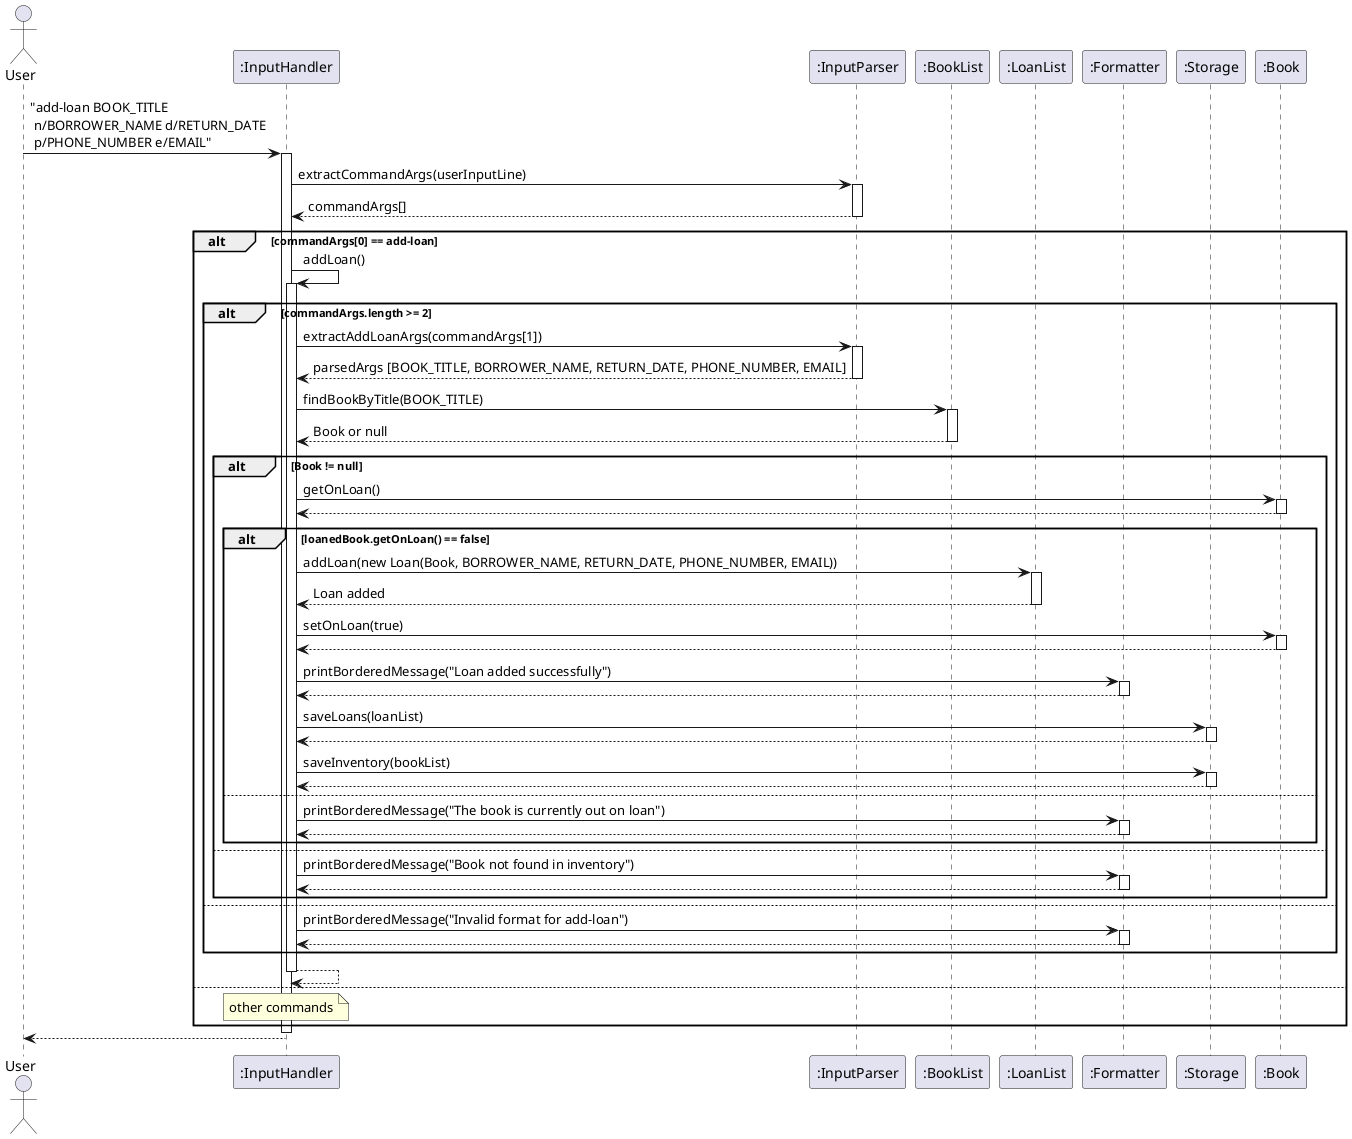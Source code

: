 @startuml
actor User
participant InputHandler as ":InputHandler"
participant InputParser as ":InputParser"
participant BookList as ":BookList"
participant LoanList as ":LoanList"
participant Formatter as ":Formatter"
participant Storage as ":Storage"
participant Book as ":Book"

User -> InputHandler: "add-loan BOOK_TITLE \n n/BORROWER_NAME d/RETURN_DATE \n p/PHONE_NUMBER e/EMAIL"
activate InputHandler

InputHandler -> InputParser: extractCommandArgs(userInputLine)
activate InputParser

InputParser --> InputHandler: commandArgs[]
deactivate InputParser

alt commandArgs[0] == add-loan
    InputHandler -> InputHandler : addLoan()
    activate InputHandler

alt commandArgs.length >= 2
    InputHandler -> InputParser: extractAddLoanArgs(commandArgs[1])
    activate InputParser

    InputParser --> InputHandler: parsedArgs [BOOK_TITLE, BORROWER_NAME, RETURN_DATE, PHONE_NUMBER, EMAIL]
    deactivate InputParser

    InputHandler -> BookList: findBookByTitle(BOOK_TITLE)
    activate BookList

    BookList --> InputHandler: Book or null
    deactivate BookList

    alt Book != null
        InputHandler -> Book: getOnLoan()
        activate Book

        Book --> InputHandler
        deactivate Book

        alt loanedBook.getOnLoan() == false
            InputHandler -> LoanList: addLoan(new Loan(Book, BORROWER_NAME, RETURN_DATE, PHONE_NUMBER, EMAIL))
            activate LoanList
            LoanList --> InputHandler: Loan added
            deactivate LoanList

            InputHandler -> Book: setOnLoan(true)
            activate Book

            Book --> InputHandler
            deactivate Book

            InputHandler -> Formatter: printBorderedMessage("Loan added successfully")
            activate Formatter

            Formatter --> InputHandler
            deactivate Formatter

            InputHandler -> Storage: saveLoans(loanList)
            activate Storage

            Storage --> InputHandler
            deactivate Storage

            InputHandler -> Storage: saveInventory(bookList)
            activate Storage

            Storage --> InputHandler
            deactivate Storage

        else
            InputHandler -> Formatter: printBorderedMessage("The book is currently out on loan")
            activate Formatter

            Formatter --> InputHandler
            deactivate Formatter
        end
    else
        InputHandler -> Formatter: printBorderedMessage("Book not found in inventory")
        activate Formatter

        Formatter --> InputHandler
        deactivate Formatter
    end

    else
        InputHandler -> Formatter: printBorderedMessage("Invalid format for add-loan")
        activate Formatter
        Formatter --> InputHandler
        deactivate Formatter
    end

InputHandler --> InputHandler
deactivate InputHandler

else
    note over InputHandler : other commands
end

deactivate InputHandler
InputHandler --> User
@enduml